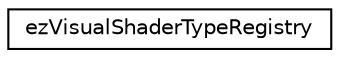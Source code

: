 digraph "Graphical Class Hierarchy"
{
 // LATEX_PDF_SIZE
  edge [fontname="Helvetica",fontsize="10",labelfontname="Helvetica",labelfontsize="10"];
  node [fontname="Helvetica",fontsize="10",shape=record];
  rankdir="LR";
  Node0 [label="ezVisualShaderTypeRegistry",height=0.2,width=0.4,color="black", fillcolor="white", style="filled",URL="$d6/ddb/classez_visual_shader_type_registry.htm",tooltip=" "];
}
